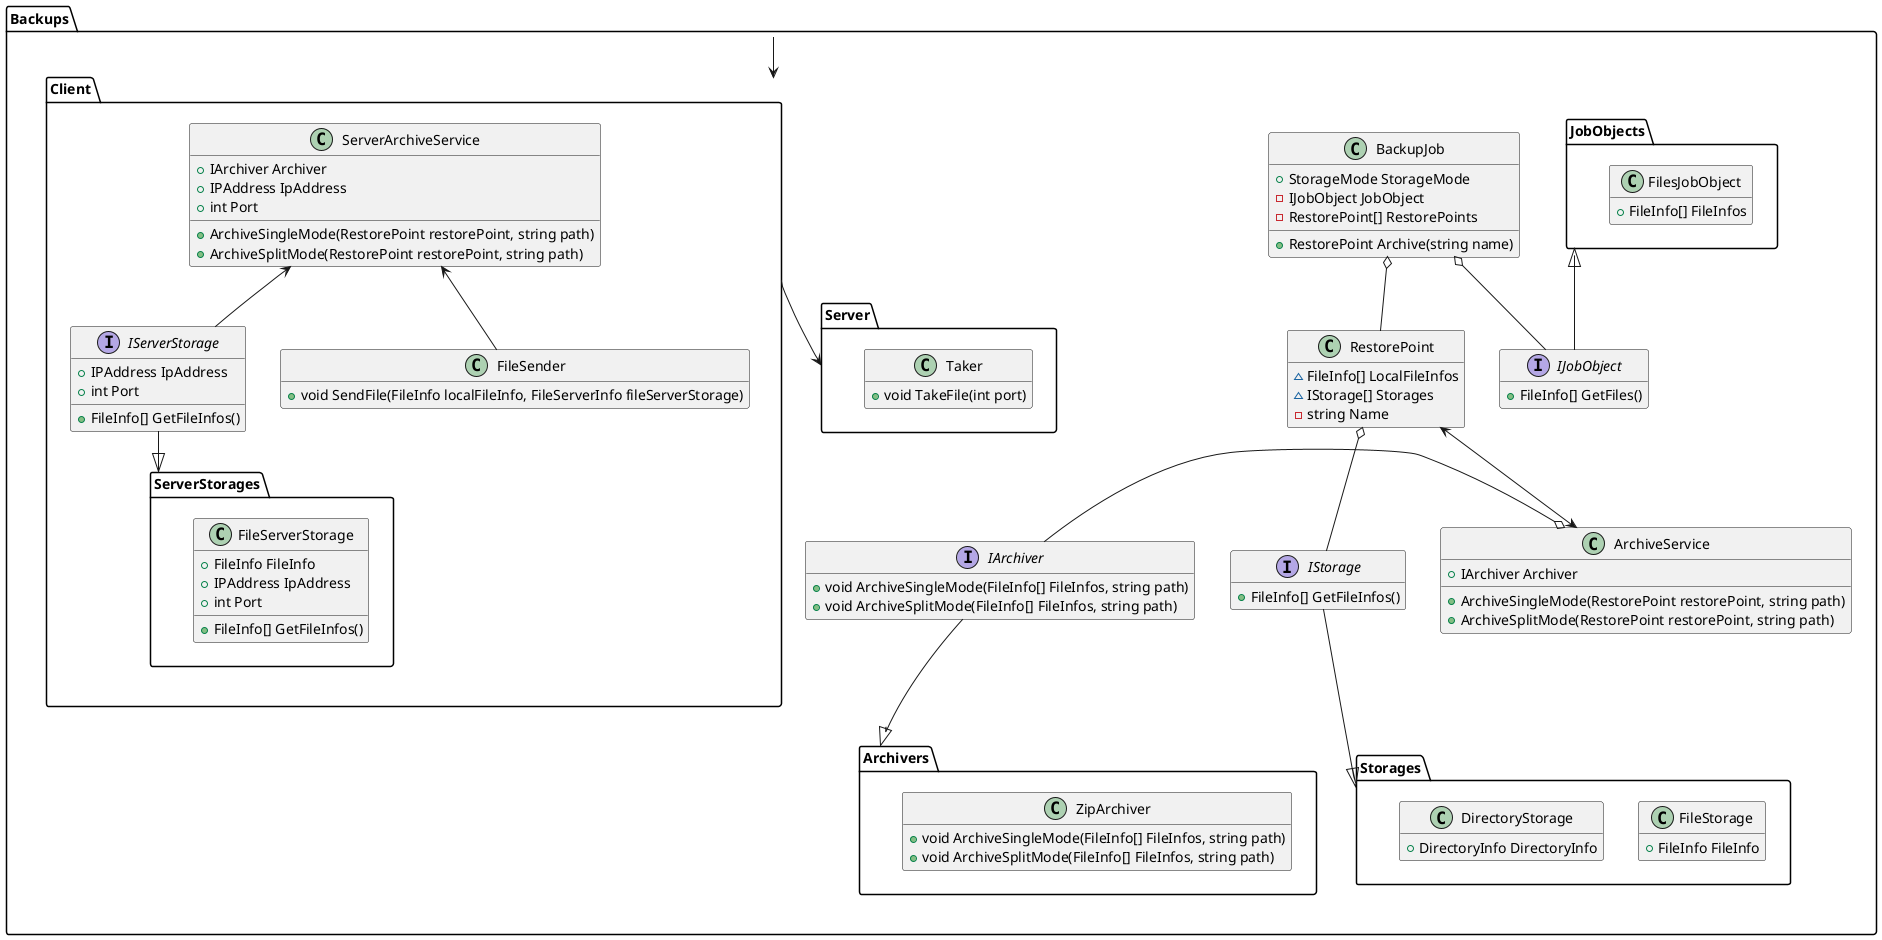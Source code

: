﻿@startuml

hide empty members

package Backups {
    class BackupJob {
        + StorageMode StorageMode
        - IJobObject JobObject
        - RestorePoint[] RestorePoints
        
        + RestorePoint Archive(string name)
    }
    
    interface IJobObject {
        + FileInfo[] GetFiles()
    }
    
    package JobObjects {
        class FilesJobObject {
            + FileInfo[] FileInfos
        }
    }
    
    class RestorePoint {
        ~ FileInfo[] LocalFileInfos
        ~ IStorage[] Storages
        - string Name
    }
    
    interface IStorage {
        + FileInfo[] GetFileInfos()
    }
    
    package Archivers {
        class ZipArchiver {
            + void ArchiveSingleMode(FileInfo[] FileInfos, string path)
            + void ArchiveSplitMode(FileInfo[] FileInfos, string path)
        }
    }
    
    interface IArchiver {
        + void ArchiveSingleMode(FileInfo[] FileInfos, string path)
        + void ArchiveSplitMode(FileInfo[] FileInfos, string path)
    }
    
    class ArchiveService {
        + IArchiver Archiver
        
        + ArchiveSingleMode(RestorePoint restorePoint, string path)
        + ArchiveSplitMode(RestorePoint restorePoint, string path)
    }
    
    package Storages {
        class FileStorage {
            + FileInfo FileInfo
        }
        
        class DirectoryStorage {
            + DirectoryInfo DirectoryInfo
        }
    }
}

package Backups.Client {
    class ServerArchiveService {
        + IArchiver Archiver
        + IPAddress IpAddress
        + int Port
                
        + ArchiveSingleMode(RestorePoint restorePoint, string path)
        + ArchiveSplitMode(RestorePoint restorePoint, string path)
    }
    
    package ServerStorages {
        class FileServerStorage {
            + FileInfo FileInfo
            + IPAddress IpAddress
            + int Port
            
            + FileInfo[] GetFileInfos()
        }
    }
    
    interface IServerStorage {
        + FileInfo[] GetFileInfos()
        + IPAddress IpAddress
        + int Port
    }
    
    class FileSender {
        + void SendFile(FileInfo localFileInfo, FileServerInfo fileServerStorage)
    }
}

package Backups.Server {
    class Taker {
        + void TakeFile(int port)
    }
}

BackupJob o-- RestorePoint
RestorePoint o-- IStorage
BackupJob o-- IJobObject
RestorePoint <--> ArchiveService
JobObjects <|-- IJobObject
IStorage --|> Storages
IArchiver -o ArchiveService
IArchiver --|> Archivers
Backups --> Backups.Client
Backups.Client --> Backups.Server

ServerArchiveService <-- IServerStorage
ServerArchiveService <-- FileSender
IServerStorage --|> ServerStorages



@enduml